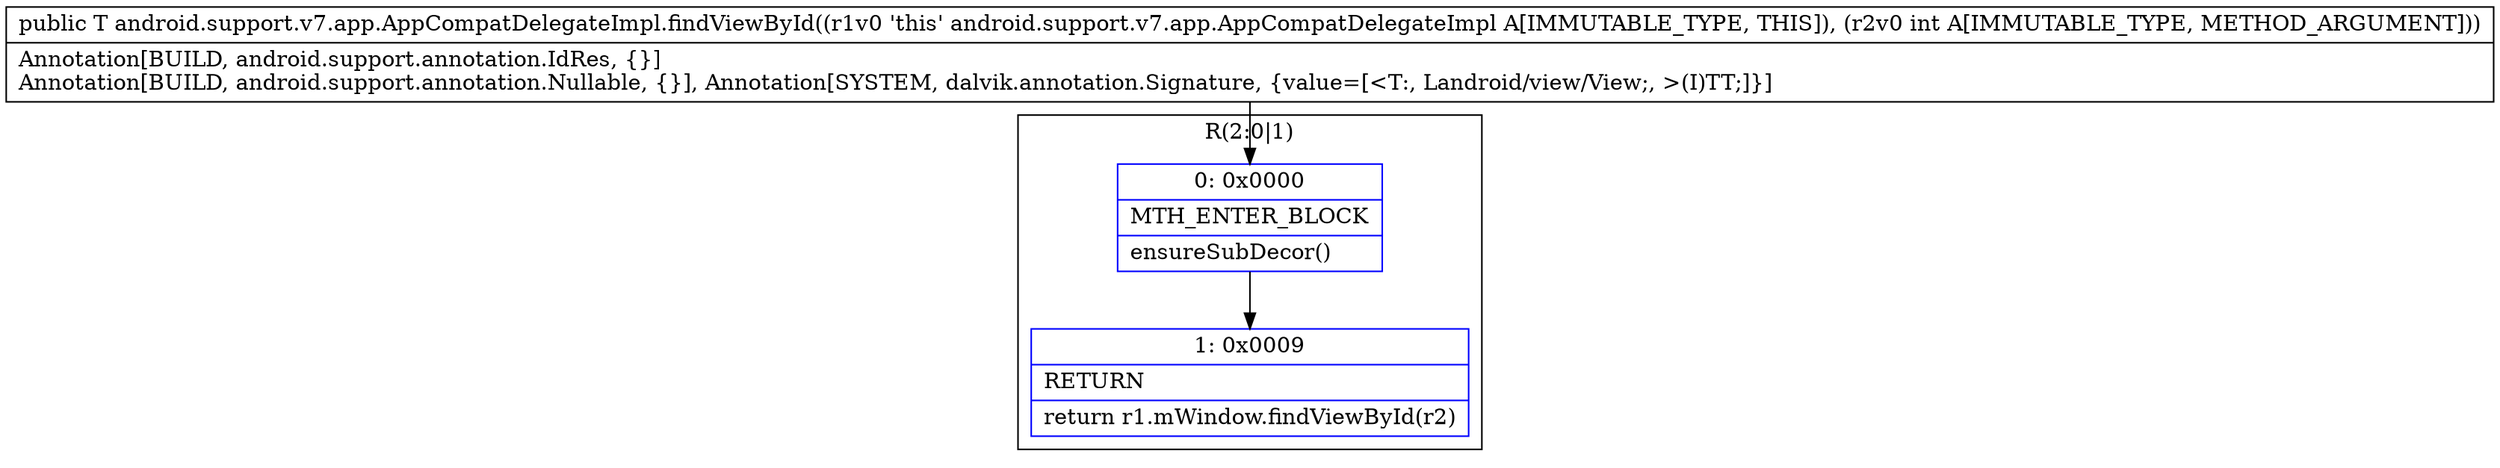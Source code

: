 digraph "CFG forandroid.support.v7.app.AppCompatDelegateImpl.findViewById(I)Landroid\/view\/View;" {
subgraph cluster_Region_755801485 {
label = "R(2:0|1)";
node [shape=record,color=blue];
Node_0 [shape=record,label="{0\:\ 0x0000|MTH_ENTER_BLOCK\l|ensureSubDecor()\l}"];
Node_1 [shape=record,label="{1\:\ 0x0009|RETURN\l|return r1.mWindow.findViewById(r2)\l}"];
}
MethodNode[shape=record,label="{public T android.support.v7.app.AppCompatDelegateImpl.findViewById((r1v0 'this' android.support.v7.app.AppCompatDelegateImpl A[IMMUTABLE_TYPE, THIS]), (r2v0 int A[IMMUTABLE_TYPE, METHOD_ARGUMENT]))  | Annotation[BUILD, android.support.annotation.IdRes, \{\}]\lAnnotation[BUILD, android.support.annotation.Nullable, \{\}], Annotation[SYSTEM, dalvik.annotation.Signature, \{value=[\<T:, Landroid\/view\/View;, \>(I)TT;]\}]\l}"];
MethodNode -> Node_0;
Node_0 -> Node_1;
}

